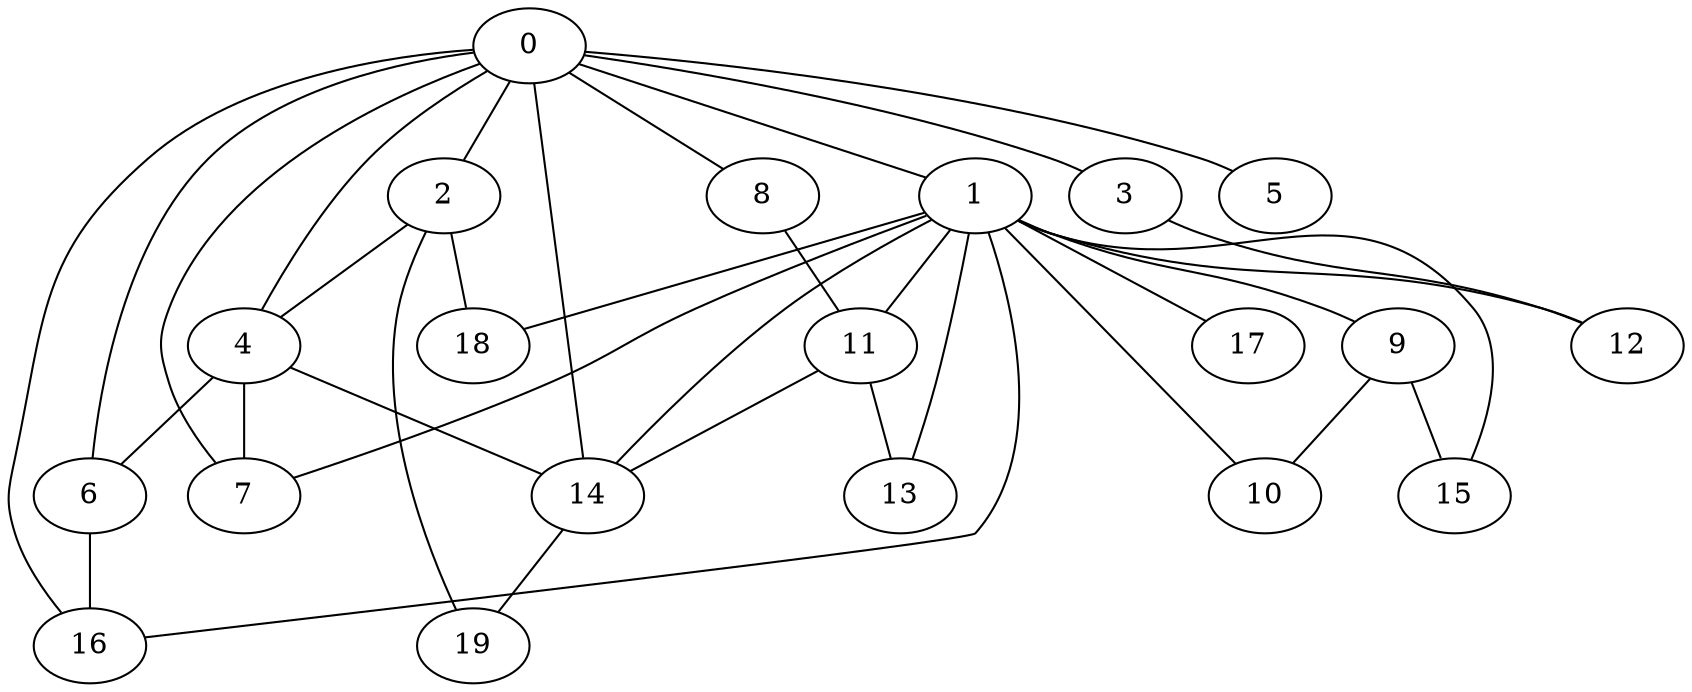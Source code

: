 
graph graphname {
    0 -- 1
0 -- 2
0 -- 3
0 -- 4
0 -- 5
0 -- 6
0 -- 7
0 -- 8
0 -- 14
0 -- 16
1 -- 9
1 -- 10
1 -- 11
1 -- 12
1 -- 13
1 -- 14
1 -- 15
1 -- 16
1 -- 17
1 -- 18
1 -- 7
2 -- 18
2 -- 19
2 -- 4
3 -- 12
4 -- 7
4 -- 6
4 -- 14
6 -- 16
8 -- 11
9 -- 15
9 -- 10
11 -- 14
11 -- 13
14 -- 19

}
